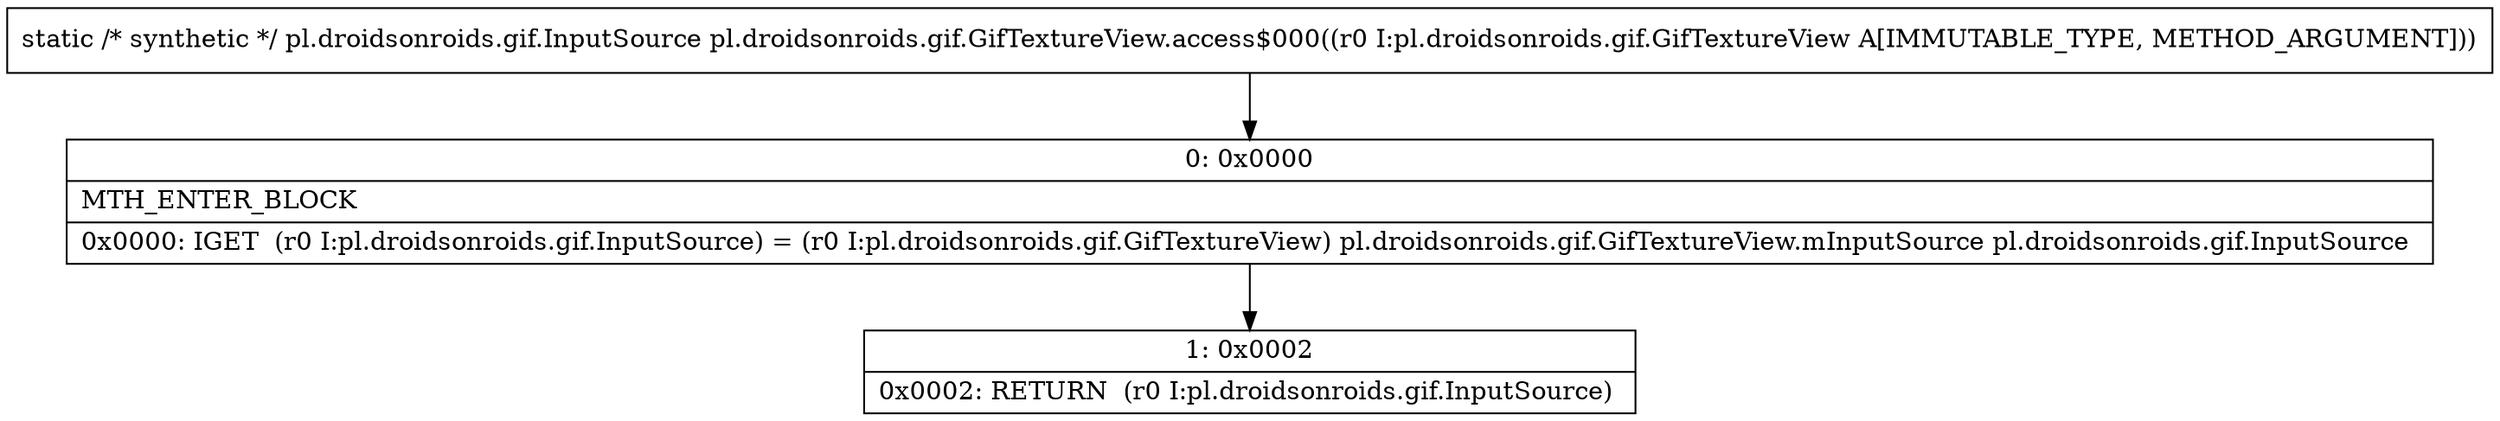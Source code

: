 digraph "CFG forpl.droidsonroids.gif.GifTextureView.access$000(Lpl\/droidsonroids\/gif\/GifTextureView;)Lpl\/droidsonroids\/gif\/InputSource;" {
Node_0 [shape=record,label="{0\:\ 0x0000|MTH_ENTER_BLOCK\l|0x0000: IGET  (r0 I:pl.droidsonroids.gif.InputSource) = (r0 I:pl.droidsonroids.gif.GifTextureView) pl.droidsonroids.gif.GifTextureView.mInputSource pl.droidsonroids.gif.InputSource \l}"];
Node_1 [shape=record,label="{1\:\ 0x0002|0x0002: RETURN  (r0 I:pl.droidsonroids.gif.InputSource) \l}"];
MethodNode[shape=record,label="{static \/* synthetic *\/ pl.droidsonroids.gif.InputSource pl.droidsonroids.gif.GifTextureView.access$000((r0 I:pl.droidsonroids.gif.GifTextureView A[IMMUTABLE_TYPE, METHOD_ARGUMENT])) }"];
MethodNode -> Node_0;
Node_0 -> Node_1;
}

